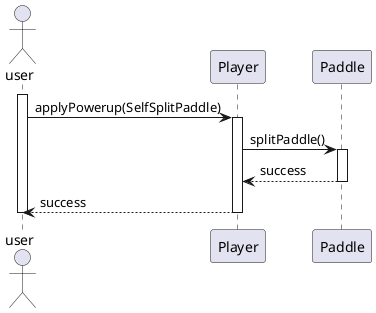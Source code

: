 @startuml
actor user
'expand paddle

participant Player as P
participant Paddle as pad

activate user
user -> P: applyPowerup(SelfSplitPaddle)
activate P
P -> pad: splitPaddle()
activate pad
pad --> P: success
deactivate pad
P --> user: success
deactivate P
        
deactivate user
@enduml
